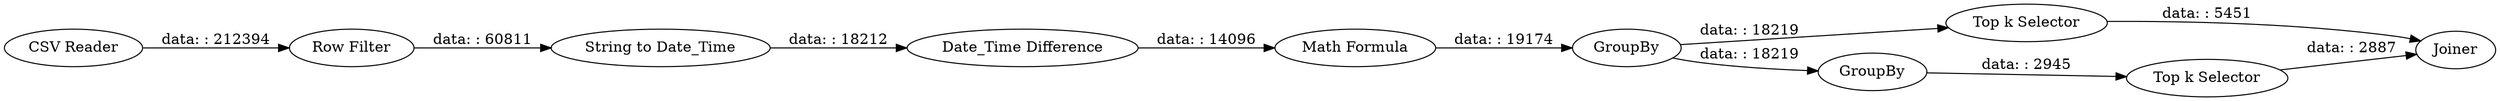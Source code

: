 digraph {
	"6948285086493214059_2" [label="Row Filter"]
	"6948285086493214059_10" [label=Joiner]
	"6948285086493214059_3" [label="String to Date_Time"]
	"6948285086493214059_7" [label="Top k Selector"]
	"6948285086493214059_4" [label="Date_Time Difference"]
	"6948285086493214059_8" [label=GroupBy]
	"6948285086493214059_6" [label=GroupBy]
	"6948285086493214059_9" [label="Top k Selector"]
	"6948285086493214059_1" [label="CSV Reader"]
	"6948285086493214059_5" [label="Math Formula"]
	"6948285086493214059_5" -> "6948285086493214059_6" [label="data: : 19174"]
	"6948285086493214059_1" -> "6948285086493214059_2" [label="data: : 212394"]
	"6948285086493214059_8" -> "6948285086493214059_9" [label="data: : 2945"]
	"6948285086493214059_6" -> "6948285086493214059_8" [label="data: : 18219"]
	"6948285086493214059_3" -> "6948285086493214059_4" [label="data: : 18212"]
	"6948285086493214059_2" -> "6948285086493214059_3" [label="data: : 60811"]
	"6948285086493214059_7" -> "6948285086493214059_10" [label="data: : 5451"]
	"6948285086493214059_4" -> "6948285086493214059_5" [label="data: : 14096"]
	"6948285086493214059_6" -> "6948285086493214059_7" [label="data: : 18219"]
	"6948285086493214059_9" -> "6948285086493214059_10" [label="data: : 2887"]
	rankdir=LR
}
